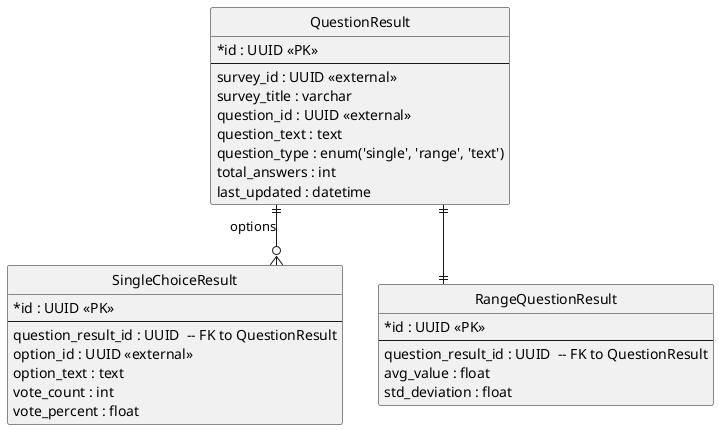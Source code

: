@startuml
hide circle
skinparam linetype ortho
skinparam classAttributeIconSize 0

' Central per-question result summary
entity "QuestionResult" as QuestionResult {
  *id : UUID <<PK>>
  --
  survey_id : UUID <<external>>
  survey_title : varchar
  question_id : UUID <<external>>
  question_text : text
  question_type : enum('single', 'range', 'text')
  total_answers : int
  last_updated : datetime
}

' Per-option aggregation for single choice
entity "SingleChoiceResult" as SingleChoiceResult {
  *id : UUID <<PK>>
  --
  question_result_id : UUID  -- FK to QuestionResult
  option_id : UUID <<external>>
  option_text : text
  vote_count : int
  vote_percent : float
}

' Aggregated stats for range questions
entity "RangeQuestionResult" as RangeQuestionResult {
  *id : UUID <<PK>>
  --
  question_result_id : UUID  -- FK to QuestionResult
  avg_value : float
  std_deviation : float
}

' Relationships
QuestionResult ||--o{ SingleChoiceResult : options
QuestionResult ||--|| RangeQuestionResult
@enduml
